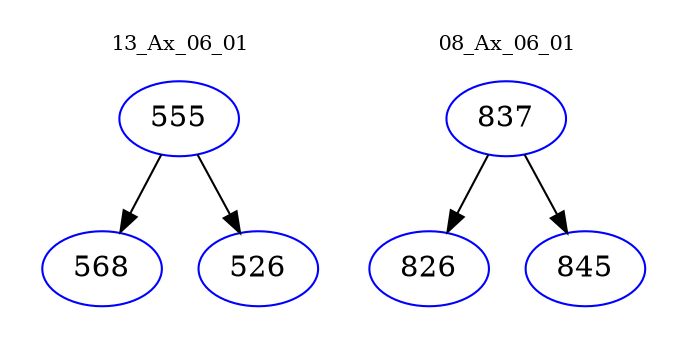 digraph{
subgraph cluster_0 {
color = white
label = "13_Ax_06_01";
fontsize=10;
T0_555 [label="555", color="blue"]
T0_555 -> T0_568 [color="black"]
T0_568 [label="568", color="blue"]
T0_555 -> T0_526 [color="black"]
T0_526 [label="526", color="blue"]
}
subgraph cluster_1 {
color = white
label = "08_Ax_06_01";
fontsize=10;
T1_837 [label="837", color="blue"]
T1_837 -> T1_826 [color="black"]
T1_826 [label="826", color="blue"]
T1_837 -> T1_845 [color="black"]
T1_845 [label="845", color="blue"]
}
}

